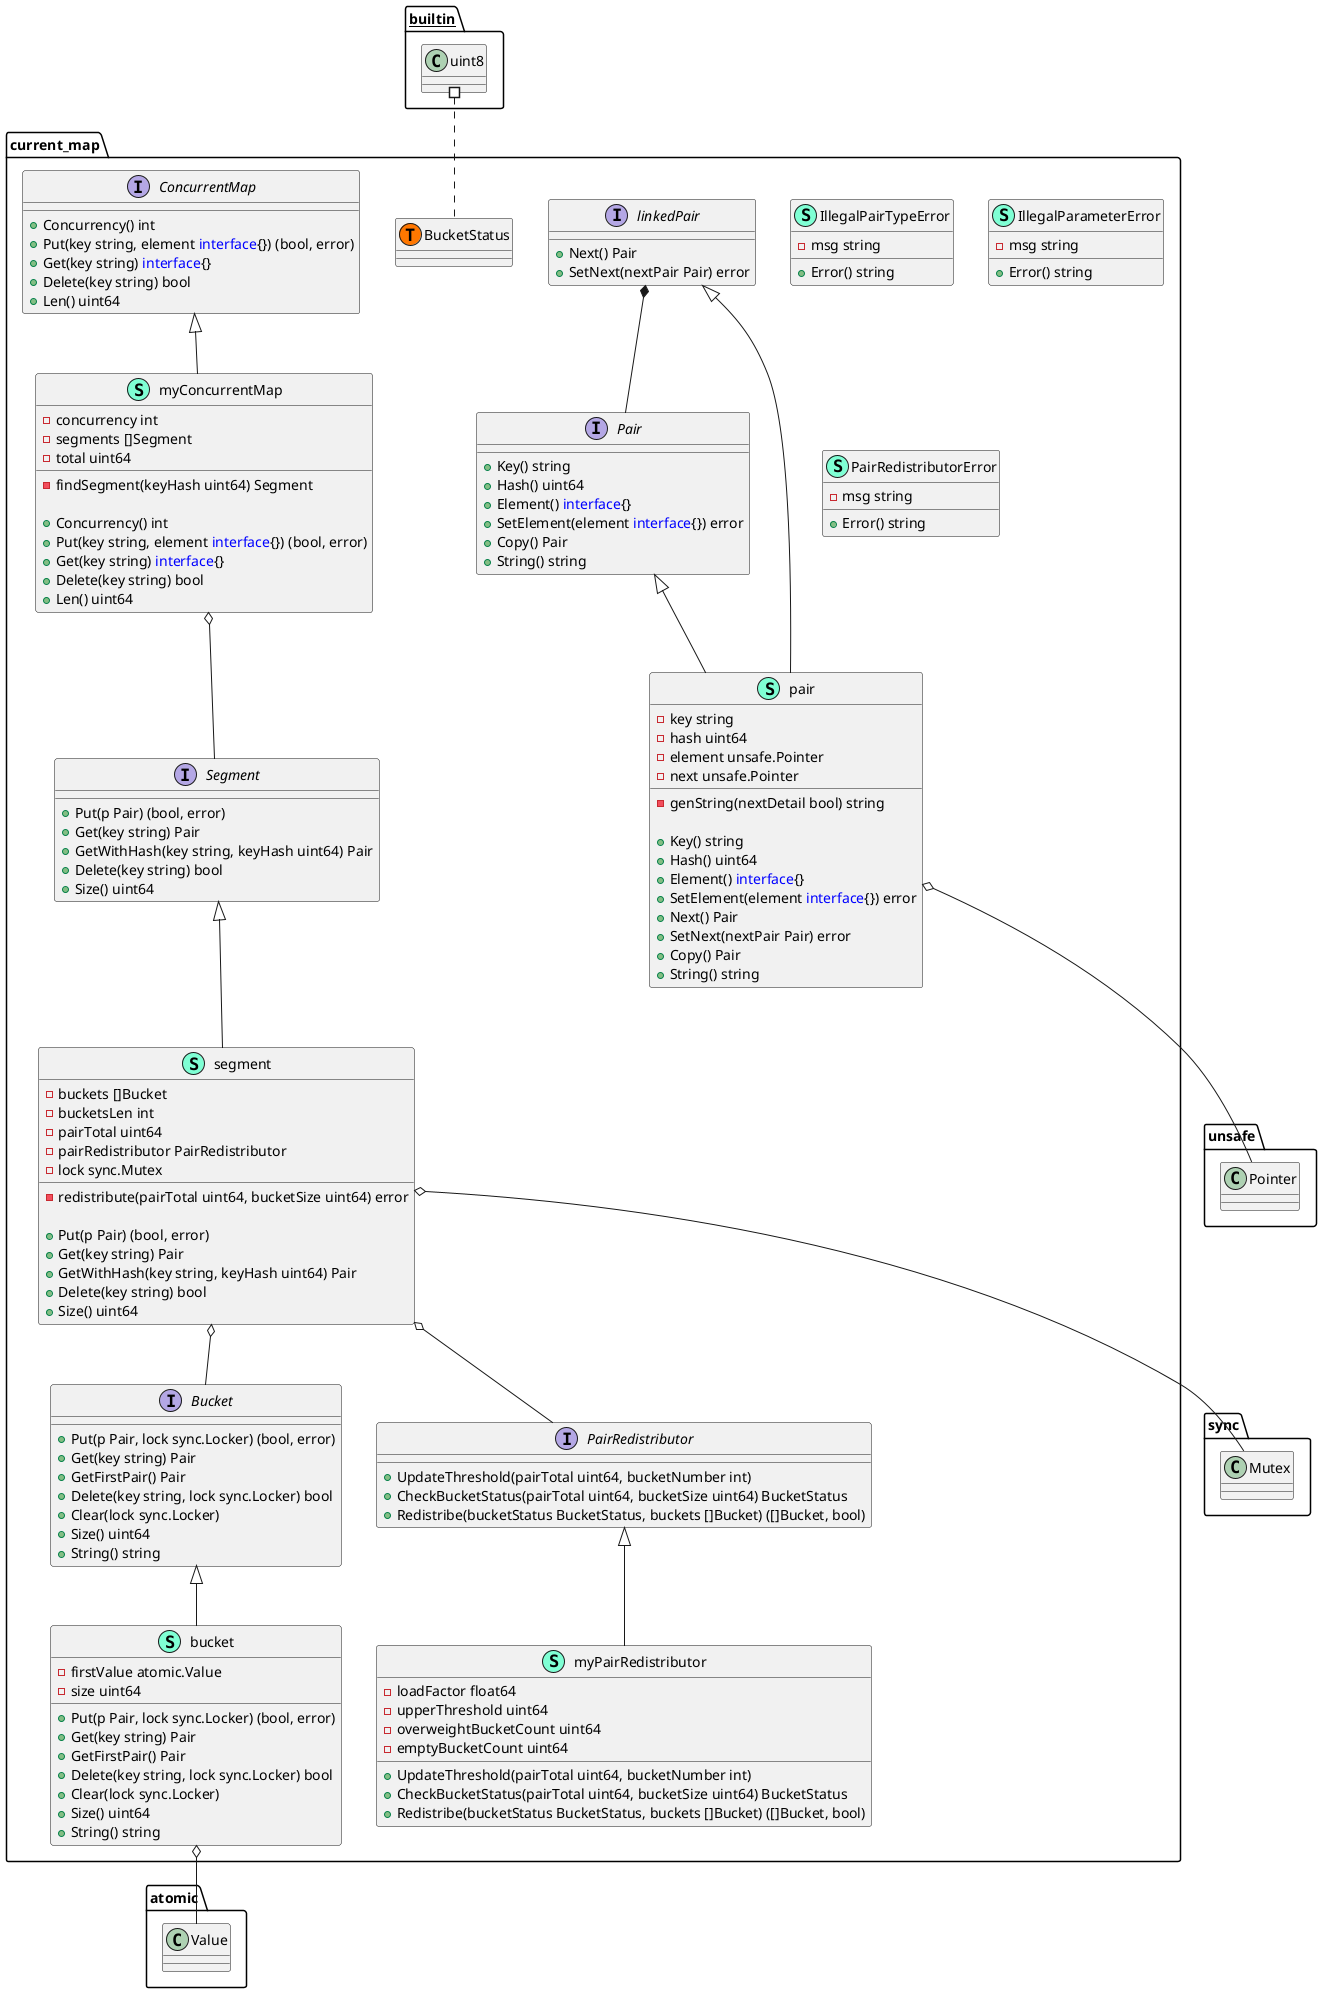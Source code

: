 @startuml
namespace current_map {
    interface Bucket  {
        + Put(p Pair, lock sync.Locker) (bool, error)
        + Get(key string) Pair
        + GetFirstPair() Pair
        + Delete(key string, lock sync.Locker) bool
        + Clear(lock sync.Locker) 
        + Size() uint64
        + String() string

    }
    interface ConcurrentMap  {
        + Concurrency() int
        + Put(key string, element <font color=blue>interface</font>{}) (bool, error)
        + Get(key string) <font color=blue>interface</font>{}
        + Delete(key string) bool
        + Len() uint64

    }
    class IllegalPairTypeError << (S,Aquamarine) >> {
        - msg string

        + Error() string

    }
    class IllegalParameterError << (S,Aquamarine) >> {
        - msg string

        + Error() string

    }
    interface Pair  {
        + Key() string
        + Hash() uint64
        + Element() <font color=blue>interface</font>{}
        + SetElement(element <font color=blue>interface</font>{}) error
        + Copy() Pair
        + String() string

    }
    interface PairRedistributor  {
        + UpdateThreshold(pairTotal uint64, bucketNumber int) 
        + CheckBucketStatus(pairTotal uint64, bucketSize uint64) BucketStatus
        + Redistribe(bucketStatus BucketStatus, buckets []Bucket) ([]Bucket, bool)

    }
    class PairRedistributorError << (S,Aquamarine) >> {
        - msg string

        + Error() string

    }
    interface Segment  {
        + Put(p Pair) (bool, error)
        + Get(key string) Pair
        + GetWithHash(key string, keyHash uint64) Pair
        + Delete(key string) bool
        + Size() uint64

    }
    class bucket << (S,Aquamarine) >> {
        - firstValue atomic.Value
        - size uint64

        + Put(p Pair, lock sync.Locker) (bool, error)
        + Get(key string) Pair
        + GetFirstPair() Pair
        + Delete(key string, lock sync.Locker) bool
        + Clear(lock sync.Locker) 
        + Size() uint64
        + String() string

    }
    class current_map.BucketStatus << (T, #FF7700) >>  {
    }
    interface linkedPair  {
        + Next() Pair
        + SetNext(nextPair Pair) error

    }
    class myConcurrentMap << (S,Aquamarine) >> {
        - concurrency int
        - segments []Segment
        - total uint64

        - findSegment(keyHash uint64) Segment

        + Concurrency() int
        + Put(key string, element <font color=blue>interface</font>{}) (bool, error)
        + Get(key string) <font color=blue>interface</font>{}
        + Delete(key string) bool
        + Len() uint64

    }
    class myPairRedistributor << (S,Aquamarine) >> {
        - loadFactor float64
        - upperThreshold uint64
        - overweightBucketCount uint64
        - emptyBucketCount uint64

        + UpdateThreshold(pairTotal uint64, bucketNumber int) 
        + CheckBucketStatus(pairTotal uint64, bucketSize uint64) BucketStatus
        + Redistribe(bucketStatus BucketStatus, buckets []Bucket) ([]Bucket, bool)

    }
    class pair << (S,Aquamarine) >> {
        - key string
        - hash uint64
        - element unsafe.Pointer
        - next unsafe.Pointer

        - genString(nextDetail bool) string

        + Key() string
        + Hash() uint64
        + Element() <font color=blue>interface</font>{}
        + SetElement(element <font color=blue>interface</font>{}) error
        + Next() Pair
        + SetNext(nextPair Pair) error
        + Copy() Pair
        + String() string

    }
    class segment << (S,Aquamarine) >> {
        - buckets []Bucket
        - bucketsLen int
        - pairTotal uint64
        - pairRedistributor PairRedistributor
        - lock sync.Mutex

        - redistribute(pairTotal uint64, bucketSize uint64) error

        + Put(p Pair) (bool, error)
        + Get(key string) Pair
        + GetWithHash(key string, keyHash uint64) Pair
        + Delete(key string) bool
        + Size() uint64

    }
}
"current_map.linkedPair" *-- "current_map.Pair"

"current_map.Bucket" <|-- "current_map.bucket"
"current_map.ConcurrentMap" <|-- "current_map.myConcurrentMap"
"current_map.PairRedistributor" <|-- "current_map.myPairRedistributor"
"current_map.Pair" <|-- "current_map.pair"
"current_map.linkedPair" <|-- "current_map.pair"
"current_map.Segment" <|-- "current_map.segment"

"current_map.bucket" o-- "atomic.Value"
"current_map.myConcurrentMap" o-- "current_map.Segment"
"current_map.pair" o-- "unsafe.Pointer"
"current_map.segment" o-- "current_map.Bucket"
"current_map.segment" o-- "current_map.PairRedistributor"
"current_map.segment" o-- "sync.Mutex"

"__builtin__.uint8" #.. "current_map.BucketStatus"
@enduml
